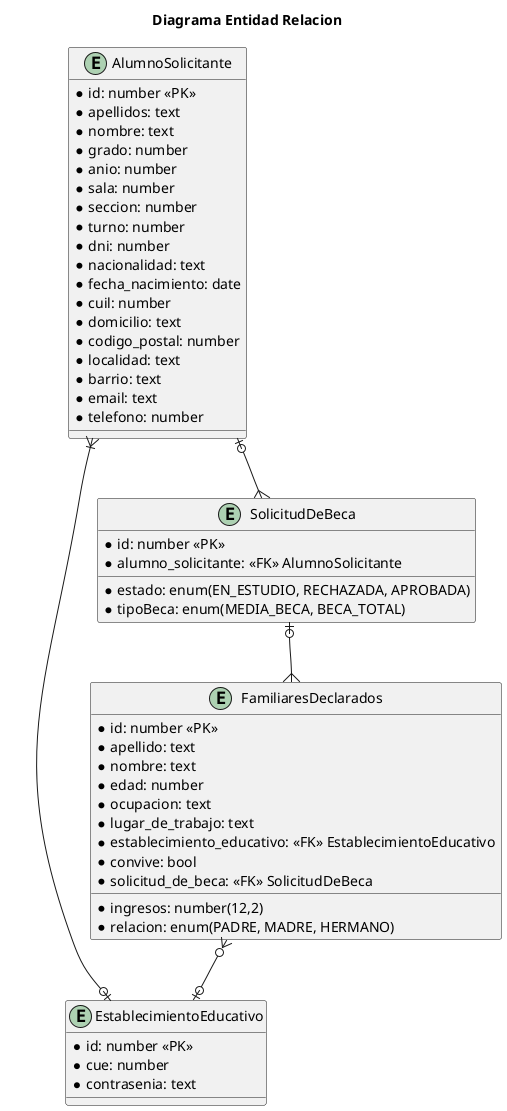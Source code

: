 @startuml
Title: Diagrama Entidad Relacion

entity EstablecimientoEducativo {
*id: number <<PK>>
*cue: number
*contrasenia: text

}


entity AlumnoSolicitante {
	*id: number <<PK>>
	*apellidos: text
	*nombre: text
	*grado: number
	*anio: number
	*sala: number
	*seccion: number
	*turno: number
	*dni: number
	*nacionalidad: text
	*fecha_nacimiento: date
	*cuil: number
	*domicilio: text
	*codigo_postal: number
	*localidad: text
	*barrio: text
	*email: text
	*telefono: number
}


entity FamiliaresDeclarados {
	*id: number <<PK>>
	*apellido: text
	*nombre: text
	*edad: number
	*ocupacion: text
	*lugar_de_trabajo: text
	*ingresos: number(12,2)
*establecimiento_educativo: <<FK>> EstablecimientoEducativo 
	*convive: bool
	*relacion: enum(PADRE, MADRE, HERMANO)
	*solicitud_de_beca: <<FK>> SolicitudDeBeca
}

entity SolicitudDeBeca {
	*id: number <<PK>>
	*alumno_solicitante: <<FK>> AlumnoSolicitante
*estado: enum(EN_ESTUDIO, RECHAZADA, APROBADA)
*tipoBeca: enum(MEDIA_BECA, BECA_TOTAL)
}

AlumnoSolicitante }|--o| EstablecimientoEducativo 
AlumnoSolicitante |o--{ SolicitudDeBeca
SolicitudDeBeca |o--{ FamiliaresDeclarados
FamiliaresDeclarados }o--o| EstablecimientoEducativo


@enduml
